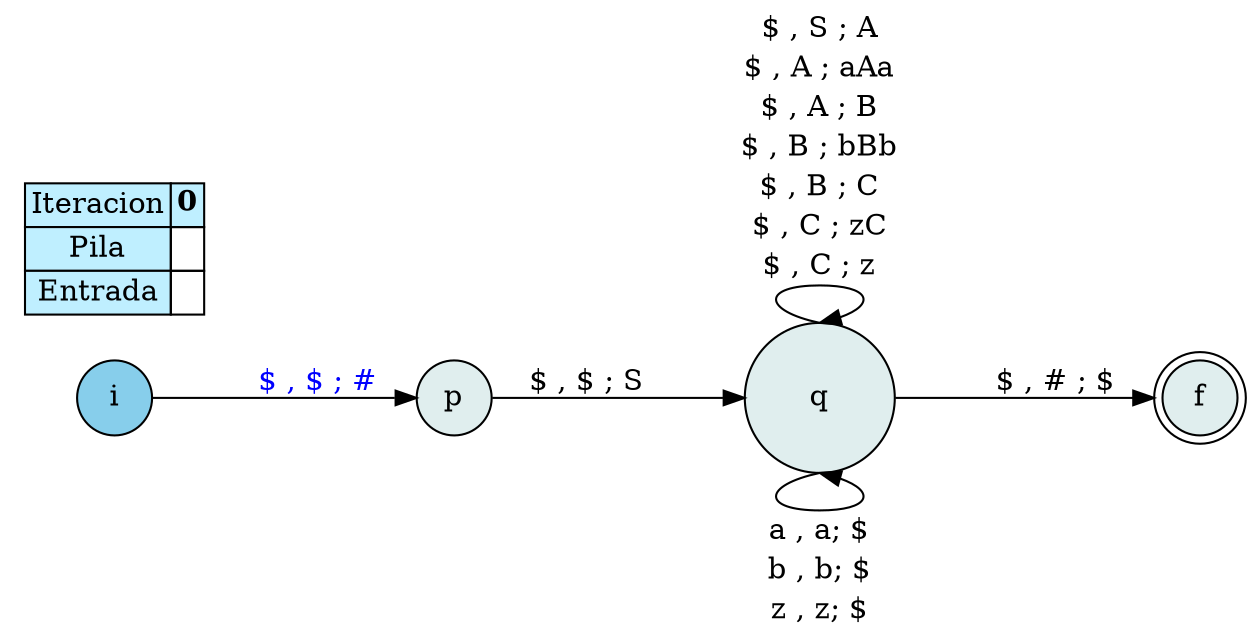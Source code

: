 digraph { 
        graph [rankdir=LR]
        i [label=<i> shape=circle style=filled fillcolor=skyblue]
        p [label=p shape=circle style=filled fillcolor=azure2]
        q [label=q height=1 shape=circle width = 1 style=filled fillcolor=azure2]
        f [label=f shape=doublecircle style=filled fillcolor=azure2]
        i -> p [label =<<FONT COLOR="blue">$ , $ ; #</FONT>>]
        q -> f [label =<$ , # ; $>]
        p -> q [label =<$ , $ ; S>]a [shape = none label=<<table border="0" cellborder="1" cellspacing="0">
<tr><td BGCOLOR="lightblue1">Iteracion</td><td BGCOLOR="lightblue1"><b>0</b></td></tr>
<tr><td BGCOLOR="lightblue1" >Pila</td><td>  </td></tr>
<tr><td BGCOLOR="lightblue1" >Entrada</td><td>  </td></tr>
</table>>]q:s -> q:s [label=<<table BORDER='0' CELLBORDER='0' CELLSPACING='0'><tr><td>a , a; $</td></tr><tr><td>b , b; $</td></tr><tr><td>z , z; $</td></tr></table>>]q:n -> q:n [label=<<table BORDER='0' CELLBORDER='0' CELLSPACING='0'><tr><td>$ , S ; A</td></tr><tr><td>$ , A ; aAa</td></tr><tr><td>$ , A ; B</td></tr><tr><td>$ , B ; bBb</td></tr><tr><td>$ , B ; C</td></tr><tr><td>$ , C ; zC</td></tr><tr><td>$ , C ; z</td></tr></table>>]}
